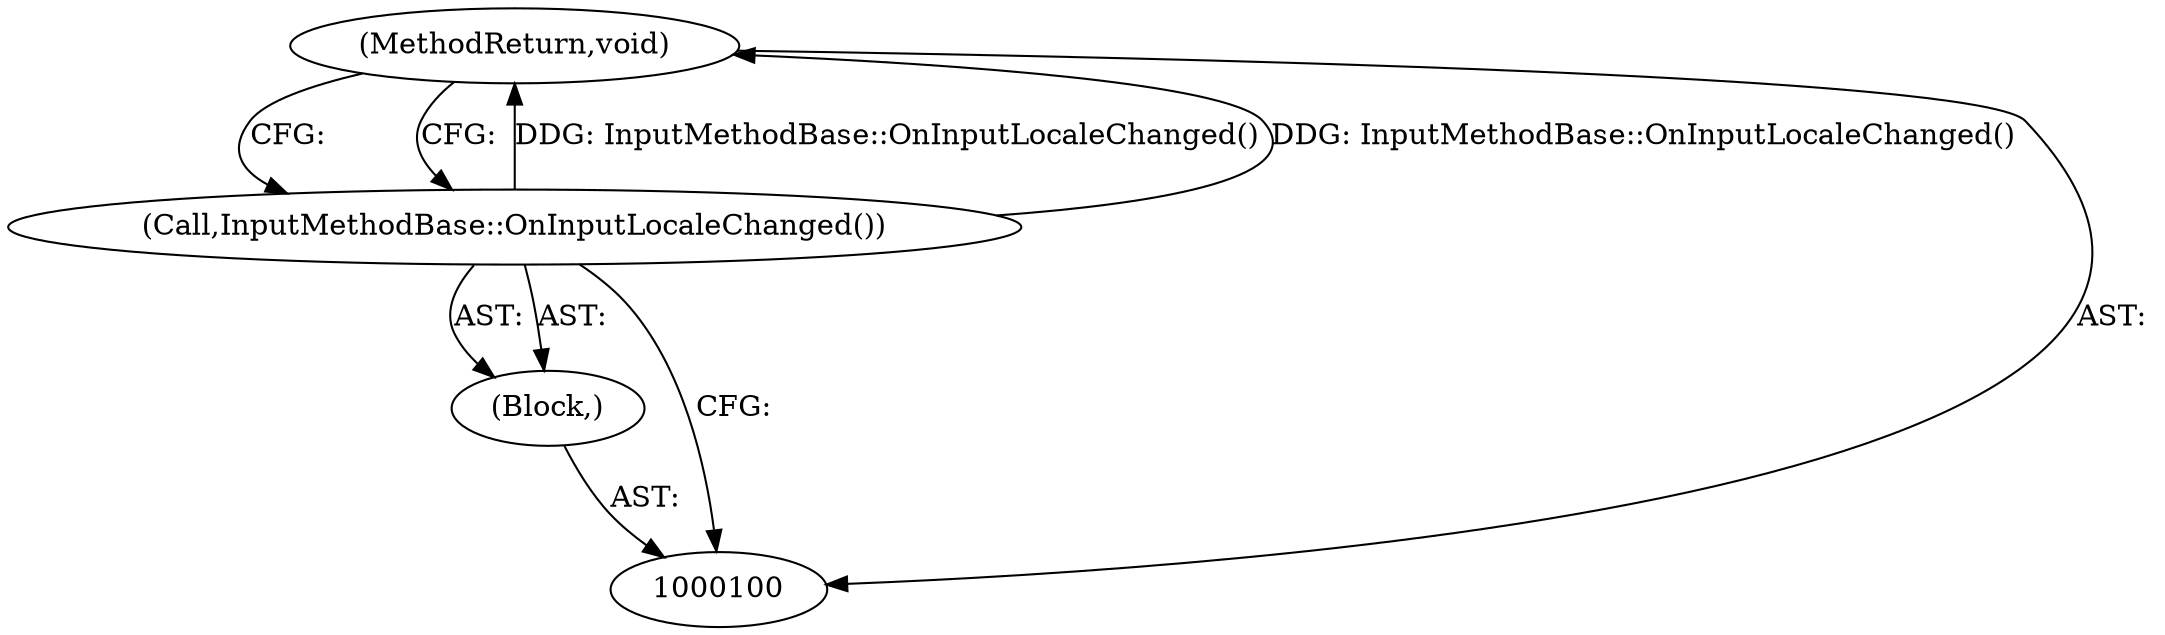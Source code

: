 digraph "0_Chrome_364fb6e517fc4fbc8196a4afba4f77b3d5300c3e_7" {
"1000103" [label="(MethodReturn,void)"];
"1000101" [label="(Block,)"];
"1000102" [label="(Call,InputMethodBase::OnInputLocaleChanged())"];
"1000103" -> "1000100"  [label="AST: "];
"1000103" -> "1000102"  [label="CFG: "];
"1000102" -> "1000103"  [label="DDG: InputMethodBase::OnInputLocaleChanged()"];
"1000101" -> "1000100"  [label="AST: "];
"1000102" -> "1000101"  [label="AST: "];
"1000102" -> "1000101"  [label="AST: "];
"1000102" -> "1000100"  [label="CFG: "];
"1000103" -> "1000102"  [label="CFG: "];
"1000102" -> "1000103"  [label="DDG: InputMethodBase::OnInputLocaleChanged()"];
}
